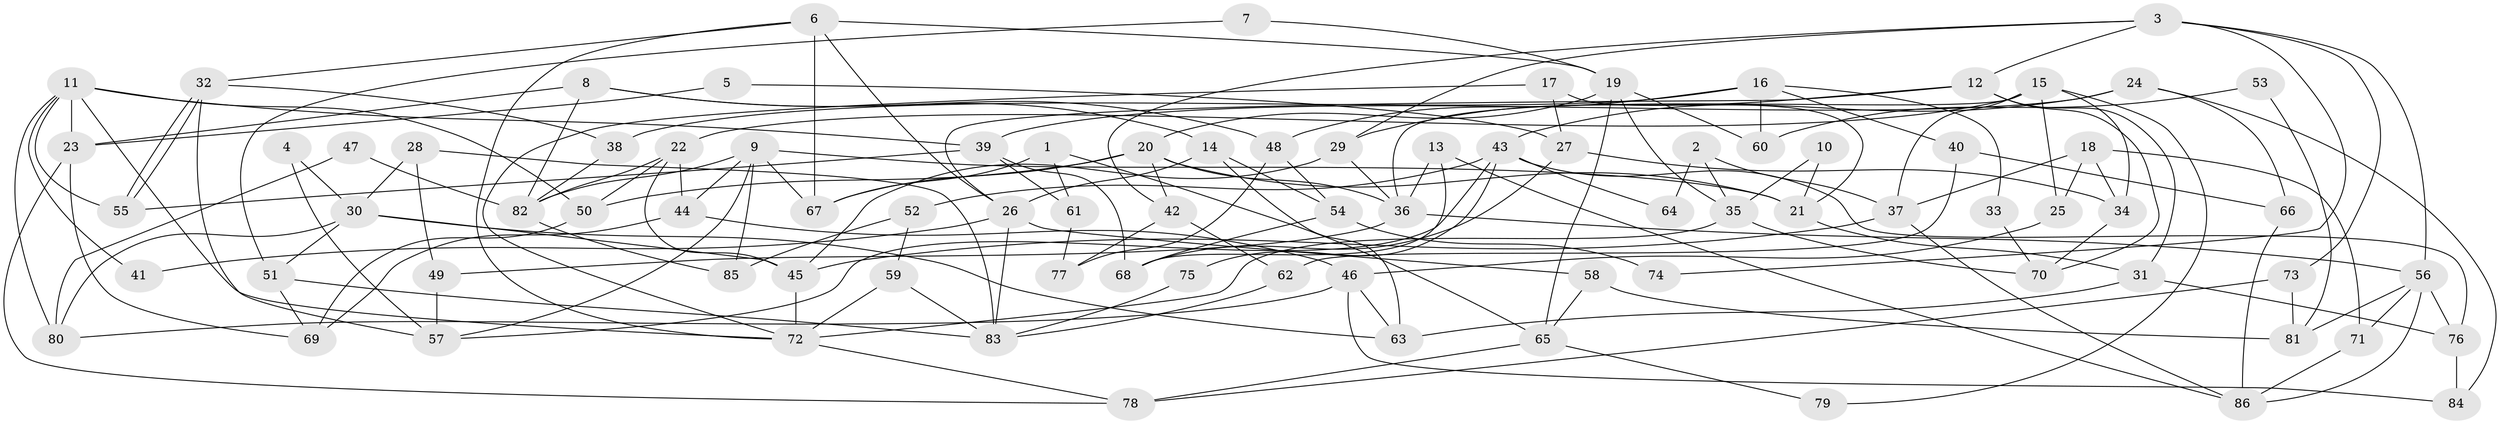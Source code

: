 // Generated by graph-tools (version 1.1) at 2025/15/03/09/25 04:15:18]
// undirected, 86 vertices, 172 edges
graph export_dot {
graph [start="1"]
  node [color=gray90,style=filled];
  1;
  2;
  3;
  4;
  5;
  6;
  7;
  8;
  9;
  10;
  11;
  12;
  13;
  14;
  15;
  16;
  17;
  18;
  19;
  20;
  21;
  22;
  23;
  24;
  25;
  26;
  27;
  28;
  29;
  30;
  31;
  32;
  33;
  34;
  35;
  36;
  37;
  38;
  39;
  40;
  41;
  42;
  43;
  44;
  45;
  46;
  47;
  48;
  49;
  50;
  51;
  52;
  53;
  54;
  55;
  56;
  57;
  58;
  59;
  60;
  61;
  62;
  63;
  64;
  65;
  66;
  67;
  68;
  69;
  70;
  71;
  72;
  73;
  74;
  75;
  76;
  77;
  78;
  79;
  80;
  81;
  82;
  83;
  84;
  85;
  86;
  1 -- 65;
  1 -- 67;
  1 -- 61;
  2 -- 37;
  2 -- 35;
  2 -- 64;
  3 -- 73;
  3 -- 29;
  3 -- 12;
  3 -- 42;
  3 -- 56;
  3 -- 74;
  4 -- 57;
  4 -- 30;
  5 -- 27;
  5 -- 23;
  6 -- 72;
  6 -- 67;
  6 -- 19;
  6 -- 26;
  6 -- 32;
  7 -- 19;
  7 -- 51;
  8 -- 14;
  8 -- 82;
  8 -- 23;
  8 -- 48;
  9 -- 57;
  9 -- 21;
  9 -- 44;
  9 -- 67;
  9 -- 82;
  9 -- 85;
  10 -- 35;
  10 -- 21;
  11 -- 55;
  11 -- 72;
  11 -- 23;
  11 -- 39;
  11 -- 41;
  11 -- 50;
  11 -- 80;
  12 -- 29;
  12 -- 26;
  12 -- 31;
  12 -- 70;
  13 -- 86;
  13 -- 36;
  13 -- 68;
  14 -- 54;
  14 -- 26;
  14 -- 63;
  15 -- 25;
  15 -- 22;
  15 -- 34;
  15 -- 36;
  15 -- 37;
  15 -- 79;
  16 -- 40;
  16 -- 38;
  16 -- 33;
  16 -- 48;
  16 -- 60;
  17 -- 21;
  17 -- 27;
  17 -- 72;
  18 -- 34;
  18 -- 37;
  18 -- 25;
  18 -- 71;
  19 -- 20;
  19 -- 35;
  19 -- 60;
  19 -- 65;
  20 -- 50;
  20 -- 36;
  20 -- 21;
  20 -- 42;
  20 -- 67;
  21 -- 31;
  22 -- 82;
  22 -- 50;
  22 -- 44;
  22 -- 45;
  23 -- 69;
  23 -- 78;
  24 -- 39;
  24 -- 84;
  24 -- 43;
  24 -- 66;
  25 -- 46;
  26 -- 41;
  26 -- 58;
  26 -- 83;
  27 -- 34;
  27 -- 68;
  28 -- 83;
  28 -- 30;
  28 -- 49;
  29 -- 36;
  29 -- 45;
  30 -- 63;
  30 -- 80;
  30 -- 45;
  30 -- 51;
  31 -- 76;
  31 -- 63;
  32 -- 55;
  32 -- 55;
  32 -- 38;
  32 -- 57;
  33 -- 70;
  34 -- 70;
  35 -- 72;
  35 -- 70;
  36 -- 56;
  36 -- 49;
  37 -- 45;
  37 -- 86;
  38 -- 82;
  39 -- 61;
  39 -- 55;
  39 -- 68;
  40 -- 62;
  40 -- 66;
  42 -- 62;
  42 -- 77;
  43 -- 57;
  43 -- 52;
  43 -- 64;
  43 -- 75;
  43 -- 76;
  44 -- 46;
  44 -- 69;
  45 -- 72;
  46 -- 63;
  46 -- 80;
  46 -- 84;
  47 -- 82;
  47 -- 80;
  48 -- 54;
  48 -- 77;
  49 -- 57;
  50 -- 69;
  51 -- 69;
  51 -- 83;
  52 -- 59;
  52 -- 85;
  53 -- 81;
  53 -- 60;
  54 -- 68;
  54 -- 74;
  56 -- 86;
  56 -- 71;
  56 -- 76;
  56 -- 81;
  58 -- 65;
  58 -- 81;
  59 -- 83;
  59 -- 72;
  61 -- 77;
  62 -- 83;
  65 -- 78;
  65 -- 79;
  66 -- 86;
  71 -- 86;
  72 -- 78;
  73 -- 81;
  73 -- 78;
  75 -- 83;
  76 -- 84;
  82 -- 85;
}
